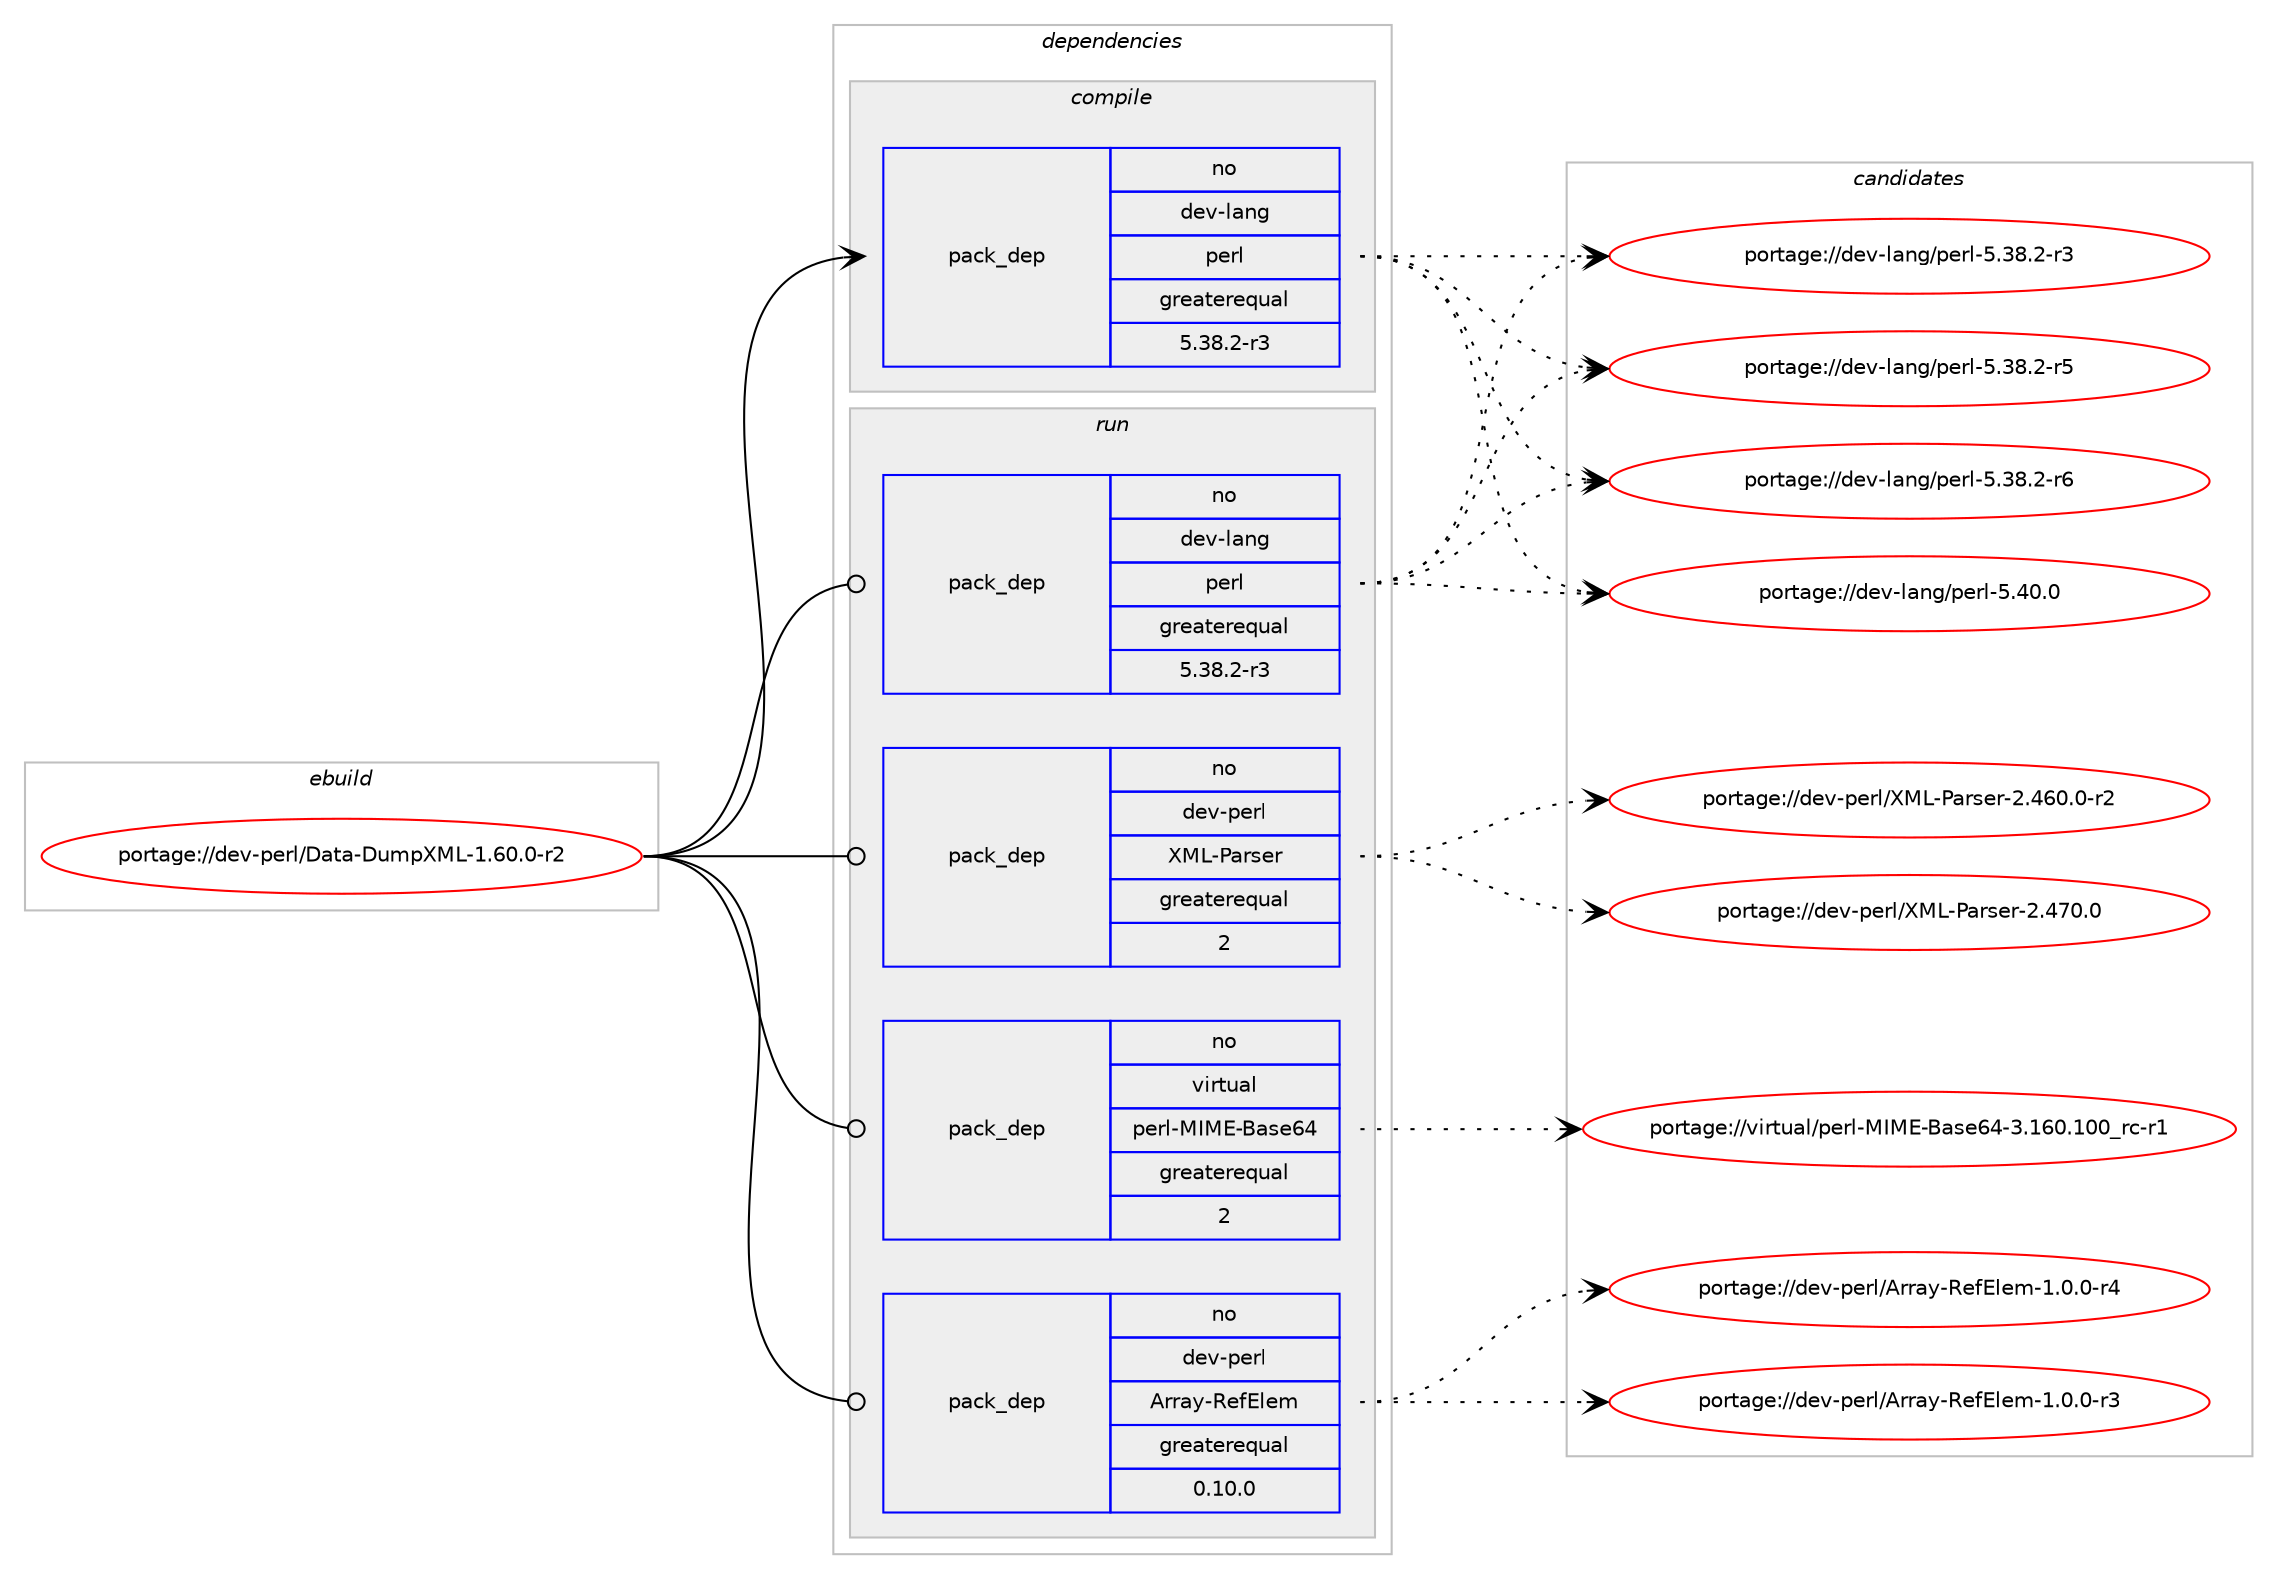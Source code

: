 digraph prolog {

# *************
# Graph options
# *************

newrank=true;
concentrate=true;
compound=true;
graph [rankdir=LR,fontname=Helvetica,fontsize=10,ranksep=1.5];#, ranksep=2.5, nodesep=0.2];
edge  [arrowhead=vee];
node  [fontname=Helvetica,fontsize=10];

# **********
# The ebuild
# **********

subgraph cluster_leftcol {
color=gray;
rank=same;
label=<<i>ebuild</i>>;
id [label="portage://dev-perl/Data-DumpXML-1.60.0-r2", color=red, width=4, href="../dev-perl/Data-DumpXML-1.60.0-r2.svg"];
}

# ****************
# The dependencies
# ****************

subgraph cluster_midcol {
color=gray;
label=<<i>dependencies</i>>;
subgraph cluster_compile {
fillcolor="#eeeeee";
style=filled;
label=<<i>compile</i>>;
subgraph pack34170 {
dependency64290 [label=<<TABLE BORDER="0" CELLBORDER="1" CELLSPACING="0" CELLPADDING="4" WIDTH="220"><TR><TD ROWSPAN="6" CELLPADDING="30">pack_dep</TD></TR><TR><TD WIDTH="110">no</TD></TR><TR><TD>dev-lang</TD></TR><TR><TD>perl</TD></TR><TR><TD>greaterequal</TD></TR><TR><TD>5.38.2-r3</TD></TR></TABLE>>, shape=none, color=blue];
}
id:e -> dependency64290:w [weight=20,style="solid",arrowhead="vee"];
}
subgraph cluster_compileandrun {
fillcolor="#eeeeee";
style=filled;
label=<<i>compile and run</i>>;
}
subgraph cluster_run {
fillcolor="#eeeeee";
style=filled;
label=<<i>run</i>>;
subgraph pack34171 {
dependency64291 [label=<<TABLE BORDER="0" CELLBORDER="1" CELLSPACING="0" CELLPADDING="4" WIDTH="220"><TR><TD ROWSPAN="6" CELLPADDING="30">pack_dep</TD></TR><TR><TD WIDTH="110">no</TD></TR><TR><TD>dev-lang</TD></TR><TR><TD>perl</TD></TR><TR><TD>greaterequal</TD></TR><TR><TD>5.38.2-r3</TD></TR></TABLE>>, shape=none, color=blue];
}
id:e -> dependency64291:w [weight=20,style="solid",arrowhead="odot"];
# *** BEGIN UNKNOWN DEPENDENCY TYPE (TODO) ***
# id -> package_dependency(portage://dev-perl/Data-DumpXML-1.60.0-r2,run,no,dev-lang,perl,none,[,,],any_same_slot,[])
# *** END UNKNOWN DEPENDENCY TYPE (TODO) ***

subgraph pack34172 {
dependency64292 [label=<<TABLE BORDER="0" CELLBORDER="1" CELLSPACING="0" CELLPADDING="4" WIDTH="220"><TR><TD ROWSPAN="6" CELLPADDING="30">pack_dep</TD></TR><TR><TD WIDTH="110">no</TD></TR><TR><TD>dev-perl</TD></TR><TR><TD>Array-RefElem</TD></TR><TR><TD>greaterequal</TD></TR><TR><TD>0.10.0</TD></TR></TABLE>>, shape=none, color=blue];
}
id:e -> dependency64292:w [weight=20,style="solid",arrowhead="odot"];
subgraph pack34173 {
dependency64293 [label=<<TABLE BORDER="0" CELLBORDER="1" CELLSPACING="0" CELLPADDING="4" WIDTH="220"><TR><TD ROWSPAN="6" CELLPADDING="30">pack_dep</TD></TR><TR><TD WIDTH="110">no</TD></TR><TR><TD>dev-perl</TD></TR><TR><TD>XML-Parser</TD></TR><TR><TD>greaterequal</TD></TR><TR><TD>2</TD></TR></TABLE>>, shape=none, color=blue];
}
id:e -> dependency64293:w [weight=20,style="solid",arrowhead="odot"];
subgraph pack34174 {
dependency64294 [label=<<TABLE BORDER="0" CELLBORDER="1" CELLSPACING="0" CELLPADDING="4" WIDTH="220"><TR><TD ROWSPAN="6" CELLPADDING="30">pack_dep</TD></TR><TR><TD WIDTH="110">no</TD></TR><TR><TD>virtual</TD></TR><TR><TD>perl-MIME-Base64</TD></TR><TR><TD>greaterequal</TD></TR><TR><TD>2</TD></TR></TABLE>>, shape=none, color=blue];
}
id:e -> dependency64294:w [weight=20,style="solid",arrowhead="odot"];
}
}

# **************
# The candidates
# **************

subgraph cluster_choices {
rank=same;
color=gray;
label=<<i>candidates</i>>;

subgraph choice34170 {
color=black;
nodesep=1;
choice100101118451089711010347112101114108455346515646504511451 [label="portage://dev-lang/perl-5.38.2-r3", color=red, width=4,href="../dev-lang/perl-5.38.2-r3.svg"];
choice100101118451089711010347112101114108455346515646504511453 [label="portage://dev-lang/perl-5.38.2-r5", color=red, width=4,href="../dev-lang/perl-5.38.2-r5.svg"];
choice100101118451089711010347112101114108455346515646504511454 [label="portage://dev-lang/perl-5.38.2-r6", color=red, width=4,href="../dev-lang/perl-5.38.2-r6.svg"];
choice10010111845108971101034711210111410845534652484648 [label="portage://dev-lang/perl-5.40.0", color=red, width=4,href="../dev-lang/perl-5.40.0.svg"];
dependency64290:e -> choice100101118451089711010347112101114108455346515646504511451:w [style=dotted,weight="100"];
dependency64290:e -> choice100101118451089711010347112101114108455346515646504511453:w [style=dotted,weight="100"];
dependency64290:e -> choice100101118451089711010347112101114108455346515646504511454:w [style=dotted,weight="100"];
dependency64290:e -> choice10010111845108971101034711210111410845534652484648:w [style=dotted,weight="100"];
}
subgraph choice34171 {
color=black;
nodesep=1;
choice100101118451089711010347112101114108455346515646504511451 [label="portage://dev-lang/perl-5.38.2-r3", color=red, width=4,href="../dev-lang/perl-5.38.2-r3.svg"];
choice100101118451089711010347112101114108455346515646504511453 [label="portage://dev-lang/perl-5.38.2-r5", color=red, width=4,href="../dev-lang/perl-5.38.2-r5.svg"];
choice100101118451089711010347112101114108455346515646504511454 [label="portage://dev-lang/perl-5.38.2-r6", color=red, width=4,href="../dev-lang/perl-5.38.2-r6.svg"];
choice10010111845108971101034711210111410845534652484648 [label="portage://dev-lang/perl-5.40.0", color=red, width=4,href="../dev-lang/perl-5.40.0.svg"];
dependency64291:e -> choice100101118451089711010347112101114108455346515646504511451:w [style=dotted,weight="100"];
dependency64291:e -> choice100101118451089711010347112101114108455346515646504511453:w [style=dotted,weight="100"];
dependency64291:e -> choice100101118451089711010347112101114108455346515646504511454:w [style=dotted,weight="100"];
dependency64291:e -> choice10010111845108971101034711210111410845534652484648:w [style=dotted,weight="100"];
}
subgraph choice34172 {
color=black;
nodesep=1;
choice100101118451121011141084765114114971214582101102691081011094549464846484511451 [label="portage://dev-perl/Array-RefElem-1.0.0-r3", color=red, width=4,href="../dev-perl/Array-RefElem-1.0.0-r3.svg"];
choice100101118451121011141084765114114971214582101102691081011094549464846484511452 [label="portage://dev-perl/Array-RefElem-1.0.0-r4", color=red, width=4,href="../dev-perl/Array-RefElem-1.0.0-r4.svg"];
dependency64292:e -> choice100101118451121011141084765114114971214582101102691081011094549464846484511451:w [style=dotted,weight="100"];
dependency64292:e -> choice100101118451121011141084765114114971214582101102691081011094549464846484511452:w [style=dotted,weight="100"];
}
subgraph choice34173 {
color=black;
nodesep=1;
choice100101118451121011141084788777645809711411510111445504652544846484511450 [label="portage://dev-perl/XML-Parser-2.460.0-r2", color=red, width=4,href="../dev-perl/XML-Parser-2.460.0-r2.svg"];
choice10010111845112101114108478877764580971141151011144550465255484648 [label="portage://dev-perl/XML-Parser-2.470.0", color=red, width=4,href="../dev-perl/XML-Parser-2.470.0.svg"];
dependency64293:e -> choice100101118451121011141084788777645809711411510111445504652544846484511450:w [style=dotted,weight="100"];
dependency64293:e -> choice10010111845112101114108478877764580971141151011144550465255484648:w [style=dotted,weight="100"];
}
subgraph choice34174 {
color=black;
nodesep=1;
choice1181051141161179710847112101114108457773776945669711510154524551464954484649484895114994511449 [label="portage://virtual/perl-MIME-Base64-3.160.100_rc-r1", color=red, width=4,href="../virtual/perl-MIME-Base64-3.160.100_rc-r1.svg"];
dependency64294:e -> choice1181051141161179710847112101114108457773776945669711510154524551464954484649484895114994511449:w [style=dotted,weight="100"];
}
}

}
